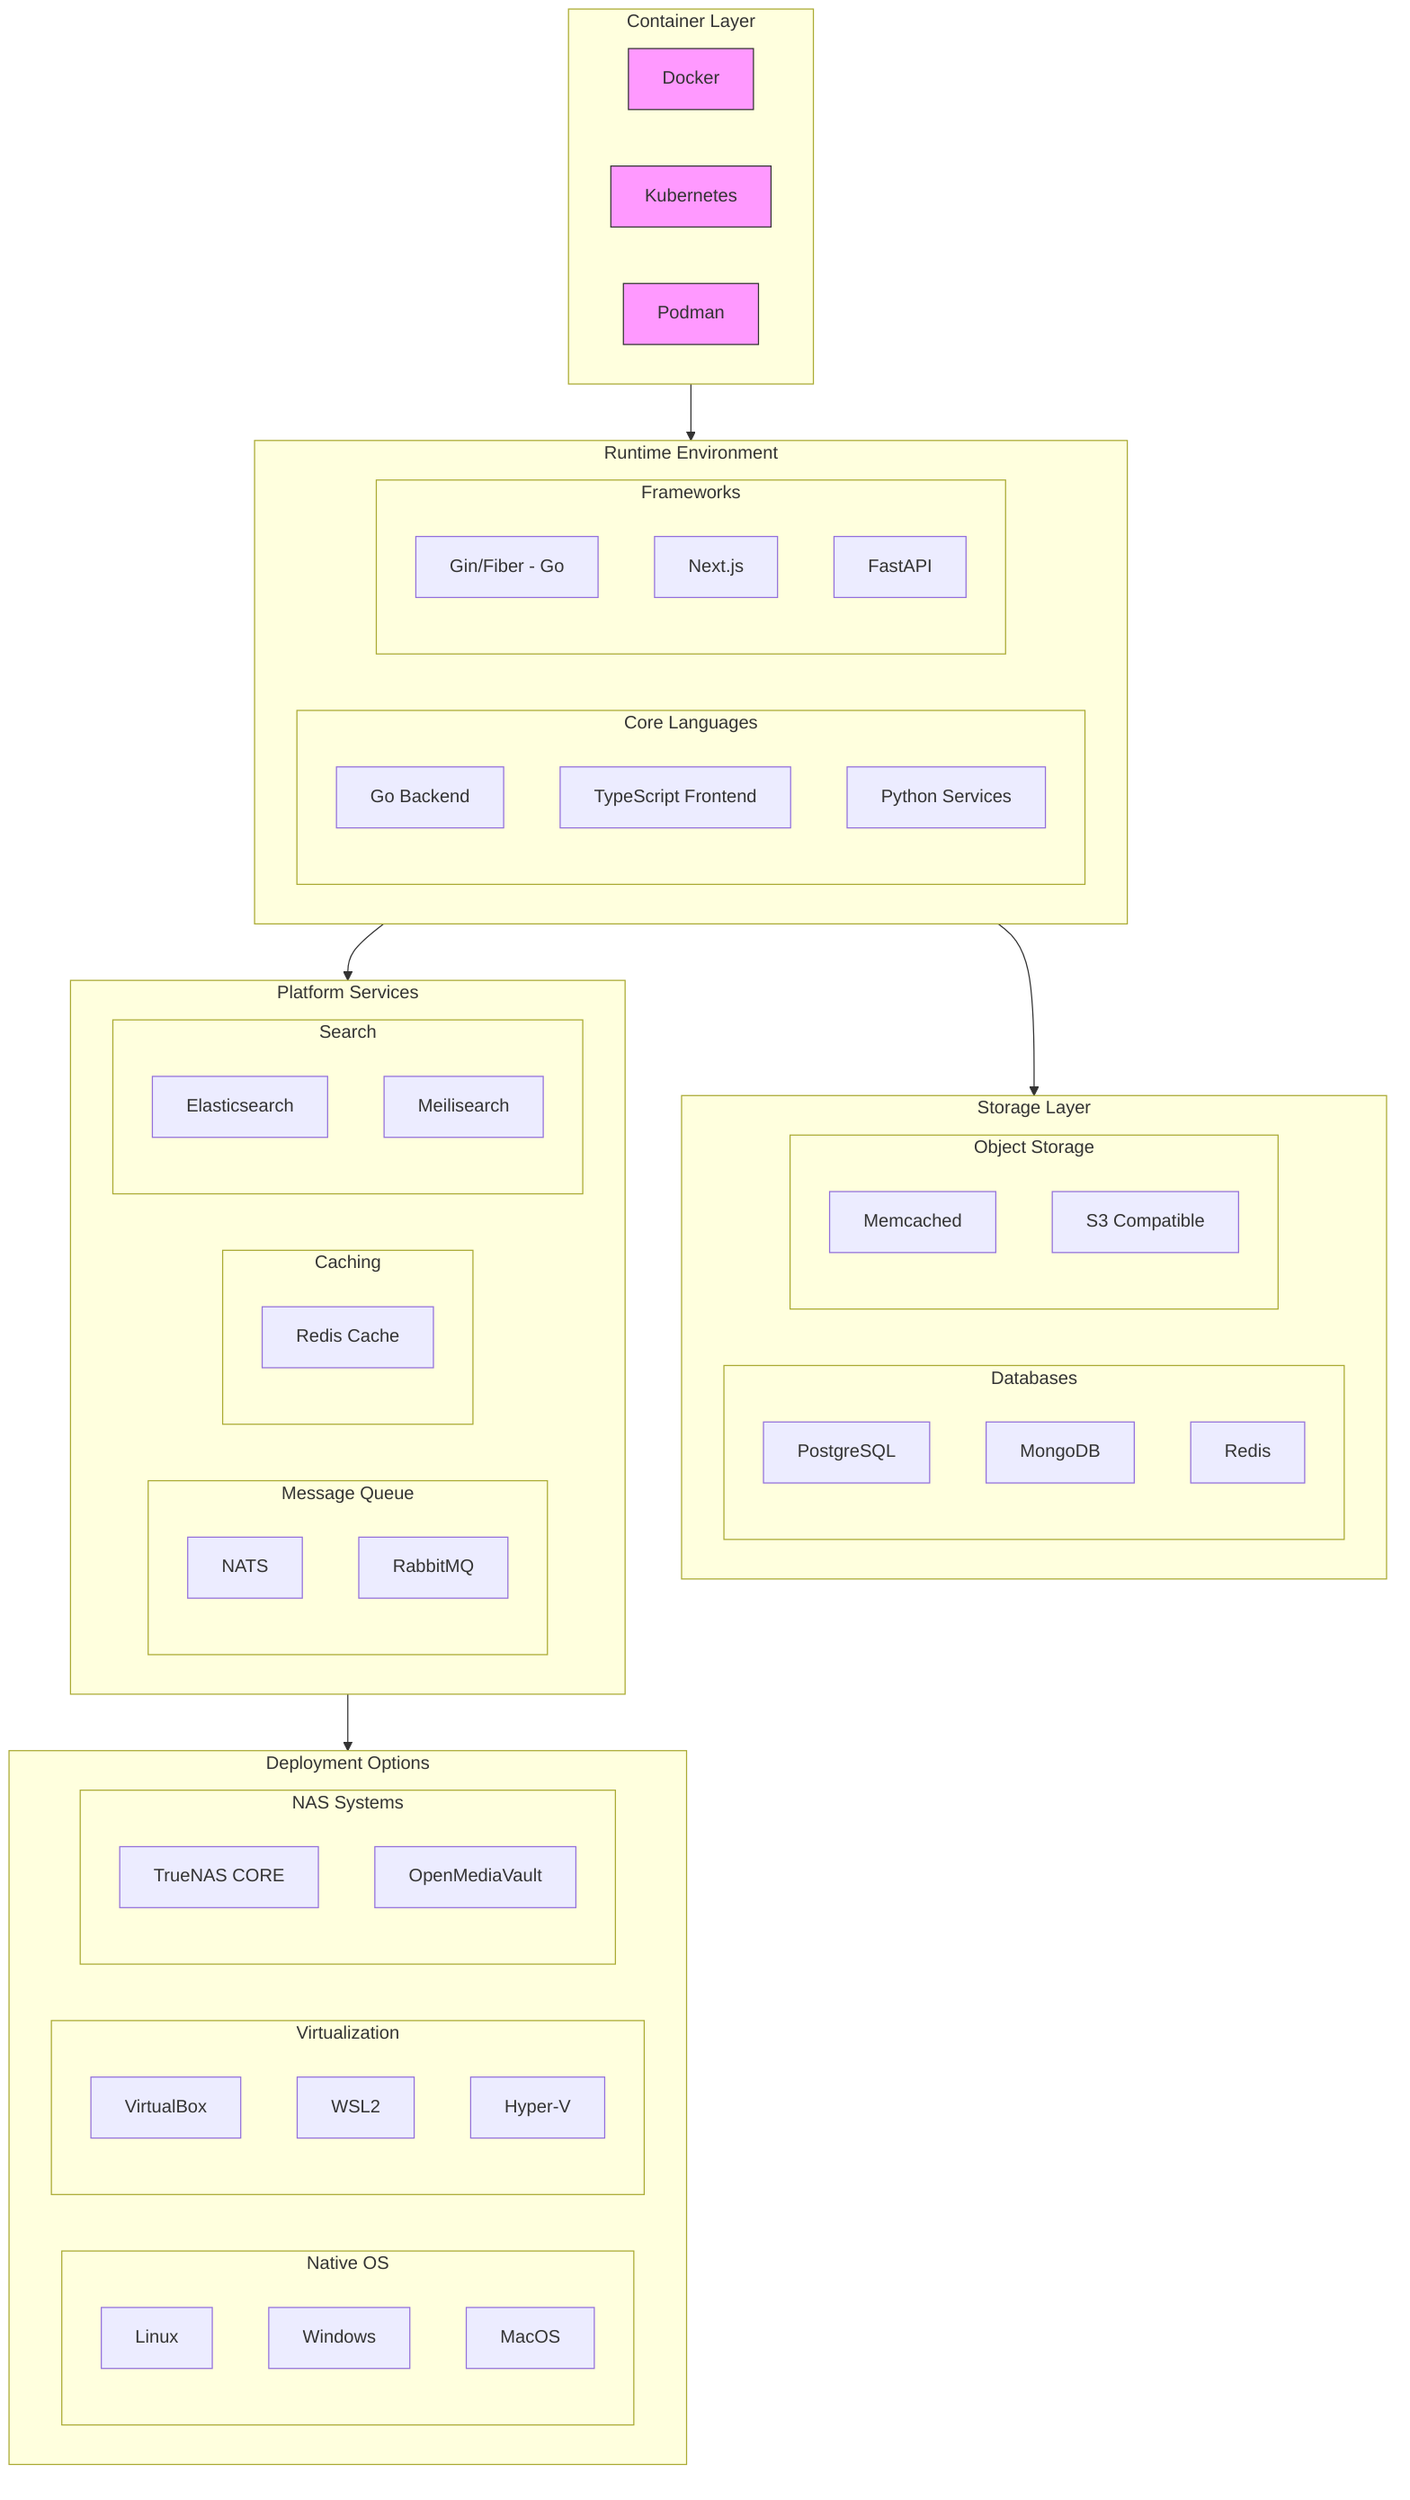 graph TB
    subgraph Container["Container Layer"]
        DK[Docker]
        KS[Kubernetes]
        PM[Podman]
        style DK fill:#f9f,stroke:#333
        style KS fill:#f9f,stroke:#333
        style PM fill:#f9f,stroke:#333
    end

    subgraph Runtime["Runtime Environment"]
        subgraph Languages["Core Languages"]
            GO[Go Backend]
            TS[TypeScript Frontend]
            PY[Python Services]
        end
        
        subgraph Frameworks["Frameworks"]
            GF[Gin/Fiber - Go]
            NX[Next.js]
            FA[FastAPI]
        end
    end

    subgraph Storage["Storage Layer"]
        subgraph Database["Databases"]
            PG[PostgreSQL]
            MG[MongoDB]
            RD[Redis]
        end
        
        subgraph ObjectStorage["Object Storage"]
            MC[MinIO]
            S3[S3 Compatible]
        end
    end

    subgraph Platform["Platform Services"]
        subgraph MessageQueue["Message Queue"]
            NK[NATS]
            RK[RabbitMQ]
        end
        
        subgraph Cache["Caching"]
            RC[Redis Cache]
            MC[Memcached]
        end
        
        subgraph Search["Search"]
            ES[Elasticsearch]
            MES[Meilisearch]
        end
    end

    subgraph Deployment["Deployment Options"]
        subgraph Native["Native OS"]
            LX[Linux]
            WIN[Windows]
            MAC[MacOS]
        end
        
        subgraph Virtual["Virtualization"]
            VB[VirtualBox]
            WSL[WSL2]
            HV[Hyper-V]
        end
        
        subgraph NAS["NAS Systems"]
            TN[TrueNAS CORE]
            OMV[OpenMediaVault]
        end
    end

    Container --> Runtime
    Runtime --> Storage
    Runtime --> Platform
    Platform --> Deployment